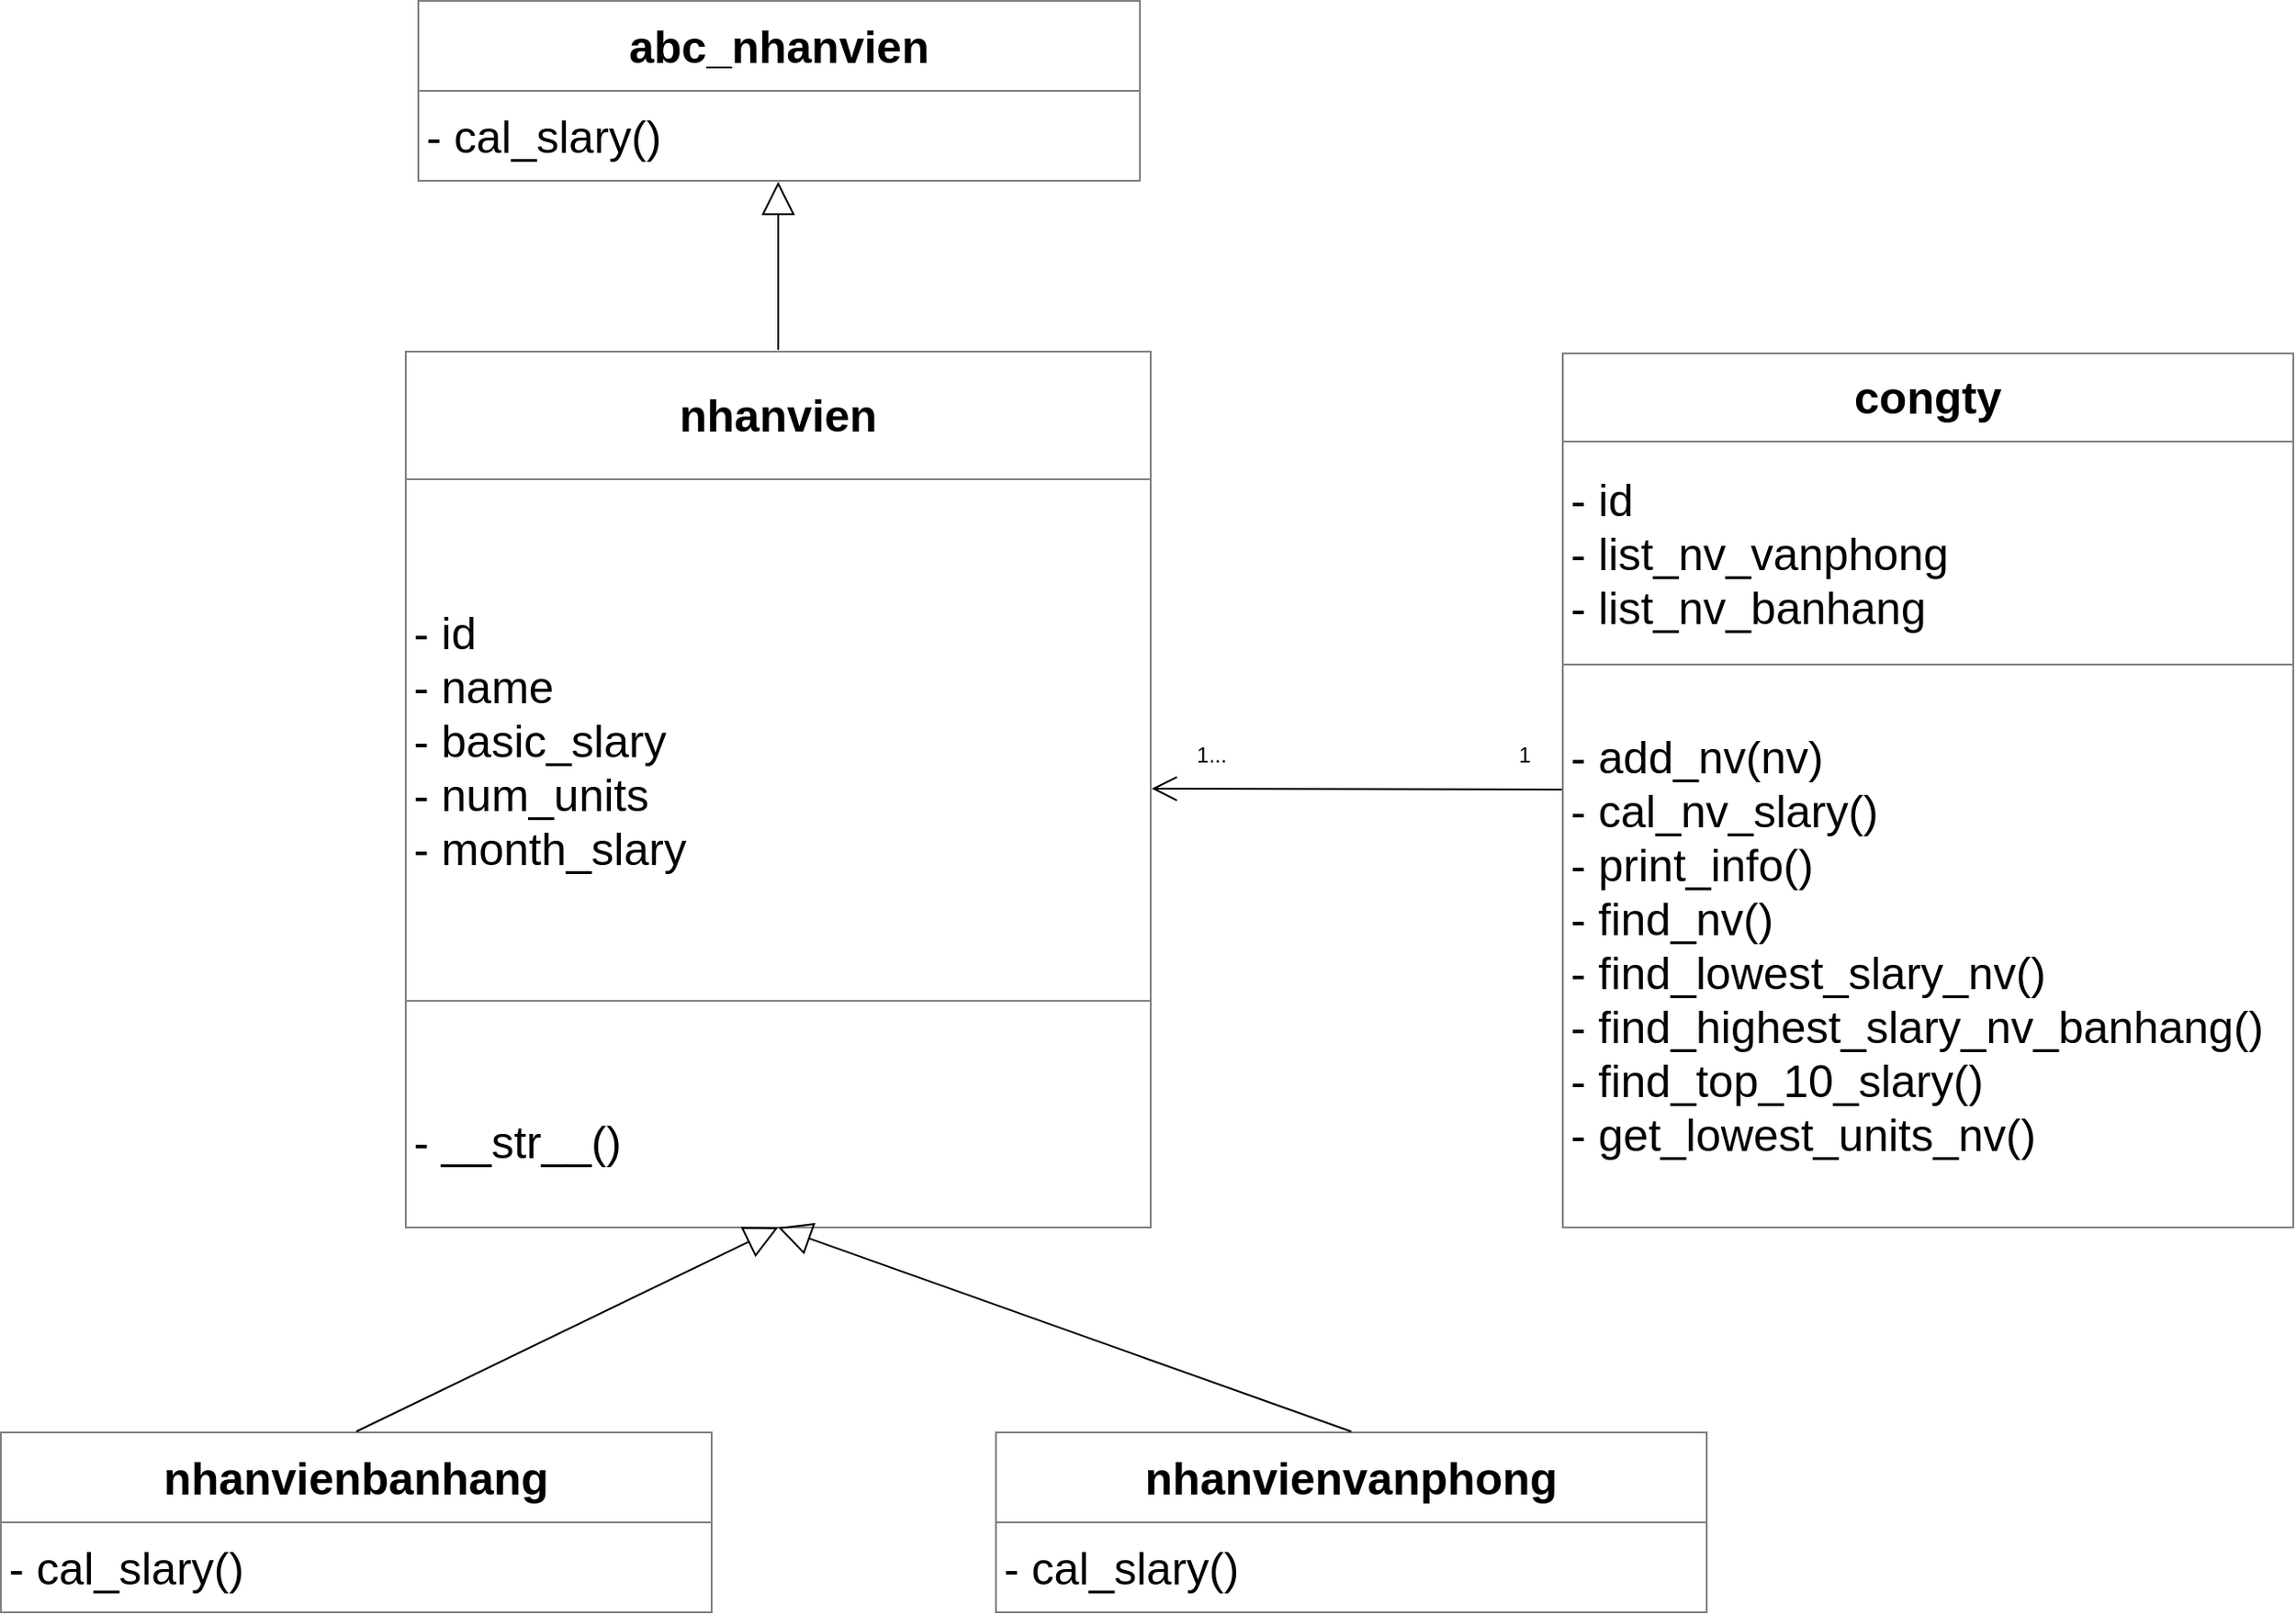 <mxfile version="24.8.4">
  <diagram name="Page-1" id="JQH4CGquwNSrJiN4EWIq">
    <mxGraphModel dx="1687" dy="934" grid="0" gridSize="10" guides="1" tooltips="1" connect="1" arrows="1" fold="1" page="0" pageScale="1" pageWidth="850" pageHeight="1100" math="0" shadow="0">
      <root>
        <mxCell id="0" />
        <mxCell id="1" parent="0" />
        <mxCell id="gIv5DeEMvpn-gfwTawNx-6" value="&lt;table border=&quot;1&quot; width=&quot;100%&quot; height=&quot;100%&quot; cellpadding=&quot;4&quot; style=&quot;width: 100%; height: 100%; border-collapse: collapse; font-size: 25px;&quot;&gt;&lt;tbody&gt;&lt;tr&gt;&lt;th align=&quot;center&quot;&gt;&lt;font style=&quot;font-size: 25px;&quot;&gt;&lt;b&gt;congty&lt;/b&gt;&lt;/font&gt;&lt;/th&gt;&lt;/tr&gt;&lt;tr align=&quot;left&quot;&gt;&lt;td&gt;&lt;font style=&quot;font-size: 25px;&quot;&gt;- id&lt;br&gt;- list_nv_vanphong&lt;br&gt;- list_nv_banhang&lt;br&gt;&lt;/font&gt;&lt;/td&gt;&lt;/tr&gt;&lt;tr align=&quot;left&quot;&gt;&lt;td&gt;&lt;font style=&quot;font-size: 25px;&quot;&gt;- add_nv(nv)&lt;br&gt;- cal_nv_slary()&lt;br&gt;- print_info()&lt;br&gt;- find_nv()&lt;br&gt;- find_lowest_slary_nv()&lt;br&gt;- find_highest_slary_nv_banhang()&lt;br&gt;- find_top_10_slary()&lt;br&gt;- get_lowest_units_nv()&lt;br&gt;&lt;/font&gt;&lt;/td&gt;&lt;/tr&gt;&lt;/tbody&gt;&lt;/table&gt;" style="text;html=1;whiteSpace=wrap;strokeColor=none;fillColor=none;overflow=fill;" vertex="1" parent="1">
          <mxGeometry x="914" y="206.5" width="407" height="487" as="geometry" />
        </mxCell>
        <mxCell id="gIv5DeEMvpn-gfwTawNx-7" value="&lt;table border=&quot;1&quot; width=&quot;100%&quot; height=&quot;100%&quot; cellpadding=&quot;4&quot; style=&quot;width: 100%; height: 100%; border-collapse: collapse; font-size: 25px;&quot;&gt;&lt;tbody&gt;&lt;tr&gt;&lt;th align=&quot;center&quot;&gt;abc_nhanvien&lt;/th&gt;&lt;/tr&gt;&lt;tr align=&quot;left&quot;&gt;&lt;td&gt;&lt;font style=&quot;font-size: 25px;&quot;&gt;- cal_slary()&lt;br&gt;&lt;/font&gt;&lt;/td&gt;&lt;/tr&gt;&lt;/tbody&gt;&lt;/table&gt;" style="text;html=1;whiteSpace=wrap;strokeColor=none;fillColor=none;overflow=fill;" vertex="1" parent="1">
          <mxGeometry x="277.5" y="11" width="402" height="101" as="geometry" />
        </mxCell>
        <mxCell id="gIv5DeEMvpn-gfwTawNx-8" value="&lt;table border=&quot;1&quot; width=&quot;100%&quot; height=&quot;100%&quot; cellpadding=&quot;4&quot; style=&quot;width: 100%; height: 100%; border-collapse: collapse; font-size: 25px;&quot;&gt;&lt;tbody&gt;&lt;tr&gt;&lt;th align=&quot;center&quot;&gt;&lt;font style=&quot;font-size: 25px;&quot;&gt;&lt;b&gt;nhanvien&lt;/b&gt;&lt;/font&gt;&lt;/th&gt;&lt;/tr&gt;&lt;tr align=&quot;left&quot;&gt;&lt;td&gt;&lt;font style=&quot;font-size: 25px;&quot;&gt;- id&lt;br&gt;- name&lt;br&gt;- basic_slary&lt;br&gt;- num_units&lt;br&gt;- month_slary&lt;br&gt;&lt;/font&gt;&lt;/td&gt;&lt;/tr&gt;&lt;tr align=&quot;left&quot;&gt;&lt;td&gt;&lt;font style=&quot;font-size: 25px;&quot;&gt;&lt;br&gt;- __str__()&lt;br&gt;&lt;/font&gt;&lt;/td&gt;&lt;/tr&gt;&lt;/tbody&gt;&lt;/table&gt;" style="text;html=1;whiteSpace=wrap;strokeColor=none;fillColor=none;overflow=fill;" vertex="1" parent="1">
          <mxGeometry x="271" y="205.5" width="415" height="488" as="geometry" />
        </mxCell>
        <mxCell id="gIv5DeEMvpn-gfwTawNx-9" value="&lt;table border=&quot;1&quot; width=&quot;100%&quot; height=&quot;100%&quot; cellpadding=&quot;4&quot; style=&quot;width: 100%; height: 100%; border-collapse: collapse; font-size: 25px;&quot;&gt;&lt;tbody&gt;&lt;tr&gt;&lt;th align=&quot;center&quot;&gt;&lt;font style=&quot;font-size: 25px;&quot;&gt;&lt;b&gt;nhanvienbanhang&lt;/b&gt;&lt;/font&gt;&lt;/th&gt;&lt;/tr&gt;&lt;tr align=&quot;left&quot;&gt;&lt;td&gt;&lt;font style=&quot;font-size: 25px;&quot;&gt;- cal_slary()&lt;br&gt;&lt;/font&gt;&lt;/td&gt;&lt;/tr&gt;&lt;/tbody&gt;&lt;/table&gt;" style="text;html=1;whiteSpace=wrap;strokeColor=none;fillColor=none;overflow=fill;" vertex="1" parent="1">
          <mxGeometry x="46" y="807" width="396" height="101" as="geometry" />
        </mxCell>
        <mxCell id="gIv5DeEMvpn-gfwTawNx-10" value="&lt;table border=&quot;1&quot; width=&quot;100%&quot; height=&quot;100%&quot; cellpadding=&quot;4&quot; style=&quot;width: 100%; height: 100%; border-collapse: collapse; font-size: 25px;&quot;&gt;&lt;tbody&gt;&lt;tr&gt;&lt;th align=&quot;center&quot;&gt;&lt;font style=&quot;font-size: 25px;&quot;&gt;&lt;b&gt;nhanvienvanphong&lt;/b&gt;&lt;/font&gt;&lt;/th&gt;&lt;/tr&gt;&lt;tr align=&quot;left&quot;&gt;&lt;td&gt;&lt;font style=&quot;font-size: 25px;&quot;&gt;- cal_slary()&lt;br&gt;&lt;/font&gt;&lt;/td&gt;&lt;/tr&gt;&lt;/tbody&gt;&lt;/table&gt;" style="text;html=1;whiteSpace=wrap;strokeColor=none;fillColor=none;overflow=fill;" vertex="1" parent="1">
          <mxGeometry x="599" y="807" width="396" height="101" as="geometry" />
        </mxCell>
        <mxCell id="gIv5DeEMvpn-gfwTawNx-12" value="" style="endArrow=block;endSize=16;endFill=0;html=1;rounded=0;entryX=0.5;entryY=1;entryDx=0;entryDy=0;exitX=0.5;exitY=0;exitDx=0;exitDy=0;" edge="1" parent="1" source="gIv5DeEMvpn-gfwTawNx-8" target="gIv5DeEMvpn-gfwTawNx-7">
          <mxGeometry width="160" relative="1" as="geometry">
            <mxPoint x="722" y="532" as="sourcePoint" />
            <mxPoint x="882" y="532" as="targetPoint" />
          </mxGeometry>
        </mxCell>
        <mxCell id="gIv5DeEMvpn-gfwTawNx-13" value="" style="endArrow=block;endSize=16;endFill=0;html=1;rounded=0;entryX=0.5;entryY=1;entryDx=0;entryDy=0;exitX=0.5;exitY=0;exitDx=0;exitDy=0;" edge="1" parent="1" source="gIv5DeEMvpn-gfwTawNx-9" target="gIv5DeEMvpn-gfwTawNx-8">
          <mxGeometry width="160" relative="1" as="geometry">
            <mxPoint x="478.91" y="785" as="sourcePoint" />
            <mxPoint x="477.91" y="702" as="targetPoint" />
          </mxGeometry>
        </mxCell>
        <mxCell id="gIv5DeEMvpn-gfwTawNx-14" value="" style="endArrow=block;endSize=16;endFill=0;html=1;rounded=0;entryX=0.5;entryY=1;entryDx=0;entryDy=0;exitX=0.5;exitY=0;exitDx=0;exitDy=0;" edge="1" parent="1" source="gIv5DeEMvpn-gfwTawNx-10" target="gIv5DeEMvpn-gfwTawNx-8">
          <mxGeometry width="160" relative="1" as="geometry">
            <mxPoint x="254" y="817" as="sourcePoint" />
            <mxPoint x="489" y="704" as="targetPoint" />
          </mxGeometry>
        </mxCell>
        <mxCell id="gIv5DeEMvpn-gfwTawNx-15" value="" style="endArrow=open;endFill=1;endSize=12;html=1;rounded=0;entryX=1;entryY=0.5;entryDx=0;entryDy=0;exitX=0;exitY=0.5;exitDx=0;exitDy=0;" edge="1" parent="1" source="gIv5DeEMvpn-gfwTawNx-6" target="gIv5DeEMvpn-gfwTawNx-8">
          <mxGeometry width="160" relative="1" as="geometry">
            <mxPoint x="860" y="395" as="sourcePoint" />
            <mxPoint x="735" y="485" as="targetPoint" />
          </mxGeometry>
        </mxCell>
        <mxCell id="gIv5DeEMvpn-gfwTawNx-17" value="1" style="text;html=1;align=center;verticalAlign=middle;resizable=0;points=[];autosize=1;strokeColor=none;fillColor=none;" vertex="1" parent="1">
          <mxGeometry x="880" y="418" width="25" height="26" as="geometry" />
        </mxCell>
        <mxCell id="gIv5DeEMvpn-gfwTawNx-18" value="1..." style="text;html=1;align=center;verticalAlign=middle;resizable=0;points=[];autosize=1;strokeColor=none;fillColor=none;" vertex="1" parent="1">
          <mxGeometry x="701" y="418" width="35" height="26" as="geometry" />
        </mxCell>
      </root>
    </mxGraphModel>
  </diagram>
</mxfile>
